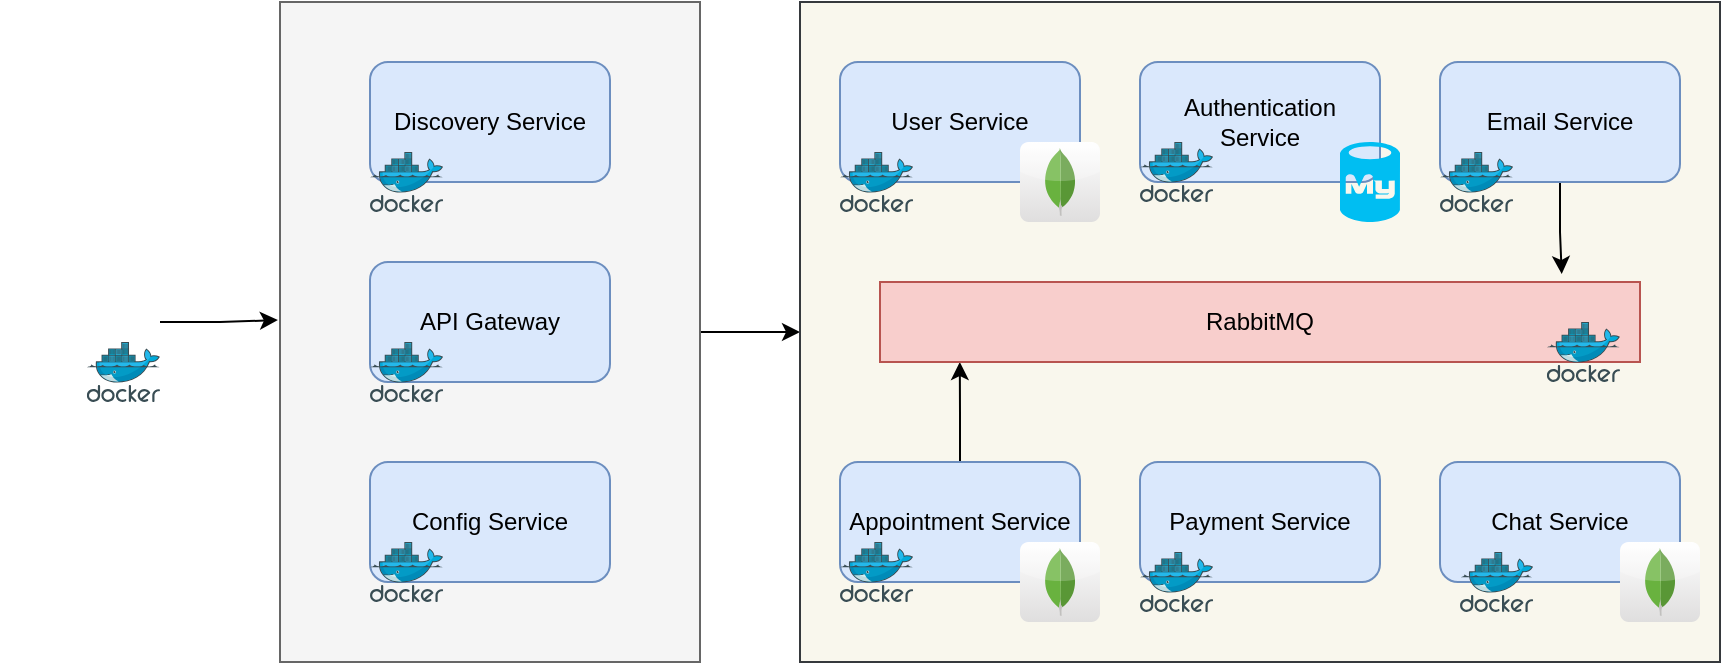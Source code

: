 <mxfile version="17.1.4" type="device"><diagram id="U1e_55cAv4gmq_Or5l_n" name="Page-1"><mxGraphModel dx="946" dy="564" grid="1" gridSize="10" guides="1" tooltips="1" connect="1" arrows="1" fold="1" page="1" pageScale="1" pageWidth="850" pageHeight="1100" math="0" shadow="0"><root><mxCell id="0"/><mxCell id="1" parent="0"/><mxCell id="Gb-iRHBTg7Qkb9M0d4-U-34" style="edgeStyle=orthogonalEdgeStyle;rounded=0;orthogonalLoop=1;jettySize=auto;html=1;entryX=0;entryY=0.5;entryDx=0;entryDy=0;" edge="1" parent="1" source="Gb-iRHBTg7Qkb9M0d4-U-6" target="Gb-iRHBTg7Qkb9M0d4-U-14"><mxGeometry relative="1" as="geometry"/></mxCell><mxCell id="Gb-iRHBTg7Qkb9M0d4-U-6" value="" style="rounded=0;whiteSpace=wrap;html=1;fillColor=#f5f5f5;fontColor=#333333;strokeColor=#666666;" vertex="1" parent="1"><mxGeometry x="300" y="60" width="210" height="330" as="geometry"/></mxCell><mxCell id="Gb-iRHBTg7Qkb9M0d4-U-8" value="Discovery Service" style="rounded=1;whiteSpace=wrap;html=1;fillColor=#dae8fc;strokeColor=#6c8ebf;" vertex="1" parent="1"><mxGeometry x="345" y="90" width="120" height="60" as="geometry"/></mxCell><mxCell id="Gb-iRHBTg7Qkb9M0d4-U-9" value="API Gateway" style="rounded=1;whiteSpace=wrap;html=1;fillColor=#dae8fc;strokeColor=#6c8ebf;" vertex="1" parent="1"><mxGeometry x="345" y="190" width="120" height="60" as="geometry"/></mxCell><mxCell id="Gb-iRHBTg7Qkb9M0d4-U-10" value="Config Service" style="rounded=1;whiteSpace=wrap;html=1;fillColor=#dae8fc;strokeColor=#6c8ebf;" vertex="1" parent="1"><mxGeometry x="345" y="290" width="120" height="60" as="geometry"/></mxCell><mxCell id="Gb-iRHBTg7Qkb9M0d4-U-33" style="edgeStyle=orthogonalEdgeStyle;rounded=0;orthogonalLoop=1;jettySize=auto;html=1;entryX=-0.005;entryY=0.482;entryDx=0;entryDy=0;entryPerimeter=0;" edge="1" parent="1" source="Gb-iRHBTg7Qkb9M0d4-U-12" target="Gb-iRHBTg7Qkb9M0d4-U-6"><mxGeometry relative="1" as="geometry"/></mxCell><mxCell id="Gb-iRHBTg7Qkb9M0d4-U-12" value="" style="shape=image;html=1;verticalAlign=top;verticalLabelPosition=bottom;labelBackgroundColor=#ffffff;imageAspect=0;aspect=fixed;image=https://cdn1.iconfinder.com/data/icons/unicons-line-vol-5/24/react-128.png" vertex="1" parent="1"><mxGeometry x="160" y="180" width="80" height="80" as="geometry"/></mxCell><mxCell id="Gb-iRHBTg7Qkb9M0d4-U-14" value="" style="rounded=0;whiteSpace=wrap;html=1;fillColor=#f9f7ed;strokeColor=#36393d;" vertex="1" parent="1"><mxGeometry x="560" y="60" width="460" height="330" as="geometry"/></mxCell><mxCell id="Gb-iRHBTg7Qkb9M0d4-U-15" value="User Service" style="rounded=1;whiteSpace=wrap;html=1;fillColor=#dae8fc;strokeColor=#6c8ebf;" vertex="1" parent="1"><mxGeometry x="580" y="90" width="120" height="60" as="geometry"/></mxCell><mxCell id="Gb-iRHBTg7Qkb9M0d4-U-16" value="Authentication Service" style="rounded=1;whiteSpace=wrap;html=1;fillColor=#dae8fc;strokeColor=#6c8ebf;" vertex="1" parent="1"><mxGeometry x="730" y="90" width="120" height="60" as="geometry"/></mxCell><mxCell id="Gb-iRHBTg7Qkb9M0d4-U-32" style="edgeStyle=orthogonalEdgeStyle;rounded=0;orthogonalLoop=1;jettySize=auto;html=1;entryX=0.897;entryY=-0.1;entryDx=0;entryDy=0;entryPerimeter=0;" edge="1" parent="1" source="Gb-iRHBTg7Qkb9M0d4-U-17" target="Gb-iRHBTg7Qkb9M0d4-U-21"><mxGeometry relative="1" as="geometry"/></mxCell><mxCell id="Gb-iRHBTg7Qkb9M0d4-U-17" value="Email Service" style="rounded=1;whiteSpace=wrap;html=1;fillColor=#dae8fc;strokeColor=#6c8ebf;" vertex="1" parent="1"><mxGeometry x="880" y="90" width="120" height="60" as="geometry"/></mxCell><mxCell id="Gb-iRHBTg7Qkb9M0d4-U-30" style="edgeStyle=orthogonalEdgeStyle;rounded=0;orthogonalLoop=1;jettySize=auto;html=1;entryX=0.105;entryY=1;entryDx=0;entryDy=0;entryPerimeter=0;" edge="1" parent="1" source="Gb-iRHBTg7Qkb9M0d4-U-18" target="Gb-iRHBTg7Qkb9M0d4-U-21"><mxGeometry relative="1" as="geometry"/></mxCell><mxCell id="Gb-iRHBTg7Qkb9M0d4-U-18" value="Appointment Service" style="rounded=1;whiteSpace=wrap;html=1;fillColor=#dae8fc;strokeColor=#6c8ebf;" vertex="1" parent="1"><mxGeometry x="580" y="290" width="120" height="60" as="geometry"/></mxCell><mxCell id="Gb-iRHBTg7Qkb9M0d4-U-19" value="Payment Service " style="rounded=1;whiteSpace=wrap;html=1;fillColor=#dae8fc;strokeColor=#6c8ebf;" vertex="1" parent="1"><mxGeometry x="730" y="290" width="120" height="60" as="geometry"/></mxCell><mxCell id="Gb-iRHBTg7Qkb9M0d4-U-20" value="Chat Service" style="rounded=1;whiteSpace=wrap;html=1;fillColor=#dae8fc;strokeColor=#6c8ebf;" vertex="1" parent="1"><mxGeometry x="880" y="290" width="120" height="60" as="geometry"/></mxCell><mxCell id="Gb-iRHBTg7Qkb9M0d4-U-21" value="RabbitMQ" style="rounded=0;whiteSpace=wrap;html=1;fillColor=#f8cecc;strokeColor=#b85450;" vertex="1" parent="1"><mxGeometry x="600" y="200" width="380" height="40" as="geometry"/></mxCell><mxCell id="Gb-iRHBTg7Qkb9M0d4-U-36" value="" style="dashed=0;outlineConnect=0;html=1;align=center;labelPosition=center;verticalLabelPosition=bottom;verticalAlign=top;shape=mxgraph.webicons.mongodb;gradientColor=#DFDEDE" vertex="1" parent="1"><mxGeometry x="670" y="330" width="40" height="40" as="geometry"/></mxCell><mxCell id="Gb-iRHBTg7Qkb9M0d4-U-37" value="" style="dashed=0;outlineConnect=0;html=1;align=center;labelPosition=center;verticalLabelPosition=bottom;verticalAlign=top;shape=mxgraph.webicons.mongodb;gradientColor=#DFDEDE" vertex="1" parent="1"><mxGeometry x="670" y="130" width="40" height="40" as="geometry"/></mxCell><mxCell id="Gb-iRHBTg7Qkb9M0d4-U-38" value="" style="dashed=0;outlineConnect=0;html=1;align=center;labelPosition=center;verticalLabelPosition=bottom;verticalAlign=top;shape=mxgraph.webicons.mongodb;gradientColor=#DFDEDE" vertex="1" parent="1"><mxGeometry x="970" y="330" width="40" height="40" as="geometry"/></mxCell><mxCell id="Gb-iRHBTg7Qkb9M0d4-U-39" value="" style="verticalLabelPosition=bottom;html=1;verticalAlign=top;align=center;strokeColor=none;fillColor=#00BEF2;shape=mxgraph.azure.mysql_database;" vertex="1" parent="1"><mxGeometry x="830" y="130" width="30" height="40" as="geometry"/></mxCell><mxCell id="Gb-iRHBTg7Qkb9M0d4-U-40" value="" style="sketch=0;aspect=fixed;html=1;points=[];align=center;image;fontSize=12;image=img/lib/mscae/Docker.svg;" vertex="1" parent="1"><mxGeometry x="580" y="135" width="36.59" height="30" as="geometry"/></mxCell><mxCell id="Gb-iRHBTg7Qkb9M0d4-U-41" value="" style="sketch=0;aspect=fixed;html=1;points=[];align=center;image;fontSize=12;image=img/lib/mscae/Docker.svg;" vertex="1" parent="1"><mxGeometry x="730" y="130" width="36.59" height="30" as="geometry"/></mxCell><mxCell id="Gb-iRHBTg7Qkb9M0d4-U-42" value="" style="sketch=0;aspect=fixed;html=1;points=[];align=center;image;fontSize=12;image=img/lib/mscae/Docker.svg;" vertex="1" parent="1"><mxGeometry x="880" y="135" width="36.59" height="30" as="geometry"/></mxCell><mxCell id="Gb-iRHBTg7Qkb9M0d4-U-43" value="" style="sketch=0;aspect=fixed;html=1;points=[];align=center;image;fontSize=12;image=img/lib/mscae/Docker.svg;" vertex="1" parent="1"><mxGeometry x="580" y="330" width="36.59" height="30" as="geometry"/></mxCell><mxCell id="Gb-iRHBTg7Qkb9M0d4-U-44" value="" style="sketch=0;aspect=fixed;html=1;points=[];align=center;image;fontSize=12;image=img/lib/mscae/Docker.svg;" vertex="1" parent="1"><mxGeometry x="730" y="335" width="36.59" height="30" as="geometry"/></mxCell><mxCell id="Gb-iRHBTg7Qkb9M0d4-U-45" value="" style="sketch=0;aspect=fixed;html=1;points=[];align=center;image;fontSize=12;image=img/lib/mscae/Docker.svg;" vertex="1" parent="1"><mxGeometry x="890" y="335" width="36.59" height="30" as="geometry"/></mxCell><mxCell id="Gb-iRHBTg7Qkb9M0d4-U-46" value="" style="sketch=0;aspect=fixed;html=1;points=[];align=center;image;fontSize=12;image=img/lib/mscae/Docker.svg;" vertex="1" parent="1"><mxGeometry x="345" y="135" width="36.59" height="30" as="geometry"/></mxCell><mxCell id="Gb-iRHBTg7Qkb9M0d4-U-47" value="" style="sketch=0;aspect=fixed;html=1;points=[];align=center;image;fontSize=12;image=img/lib/mscae/Docker.svg;" vertex="1" parent="1"><mxGeometry x="345" y="230" width="36.59" height="30" as="geometry"/></mxCell><mxCell id="Gb-iRHBTg7Qkb9M0d4-U-48" value="" style="sketch=0;aspect=fixed;html=1;points=[];align=center;image;fontSize=12;image=img/lib/mscae/Docker.svg;" vertex="1" parent="1"><mxGeometry x="345" y="330" width="36.59" height="30" as="geometry"/></mxCell><mxCell id="Gb-iRHBTg7Qkb9M0d4-U-49" value="" style="sketch=0;aspect=fixed;html=1;points=[];align=center;image;fontSize=12;image=img/lib/mscae/Docker.svg;" vertex="1" parent="1"><mxGeometry x="933.41" y="220" width="36.59" height="30" as="geometry"/></mxCell><mxCell id="Gb-iRHBTg7Qkb9M0d4-U-50" value="" style="sketch=0;aspect=fixed;html=1;points=[];align=center;image;fontSize=12;image=img/lib/mscae/Docker.svg;" vertex="1" parent="1"><mxGeometry x="203.41" y="230" width="36.59" height="30" as="geometry"/></mxCell></root></mxGraphModel></diagram></mxfile>